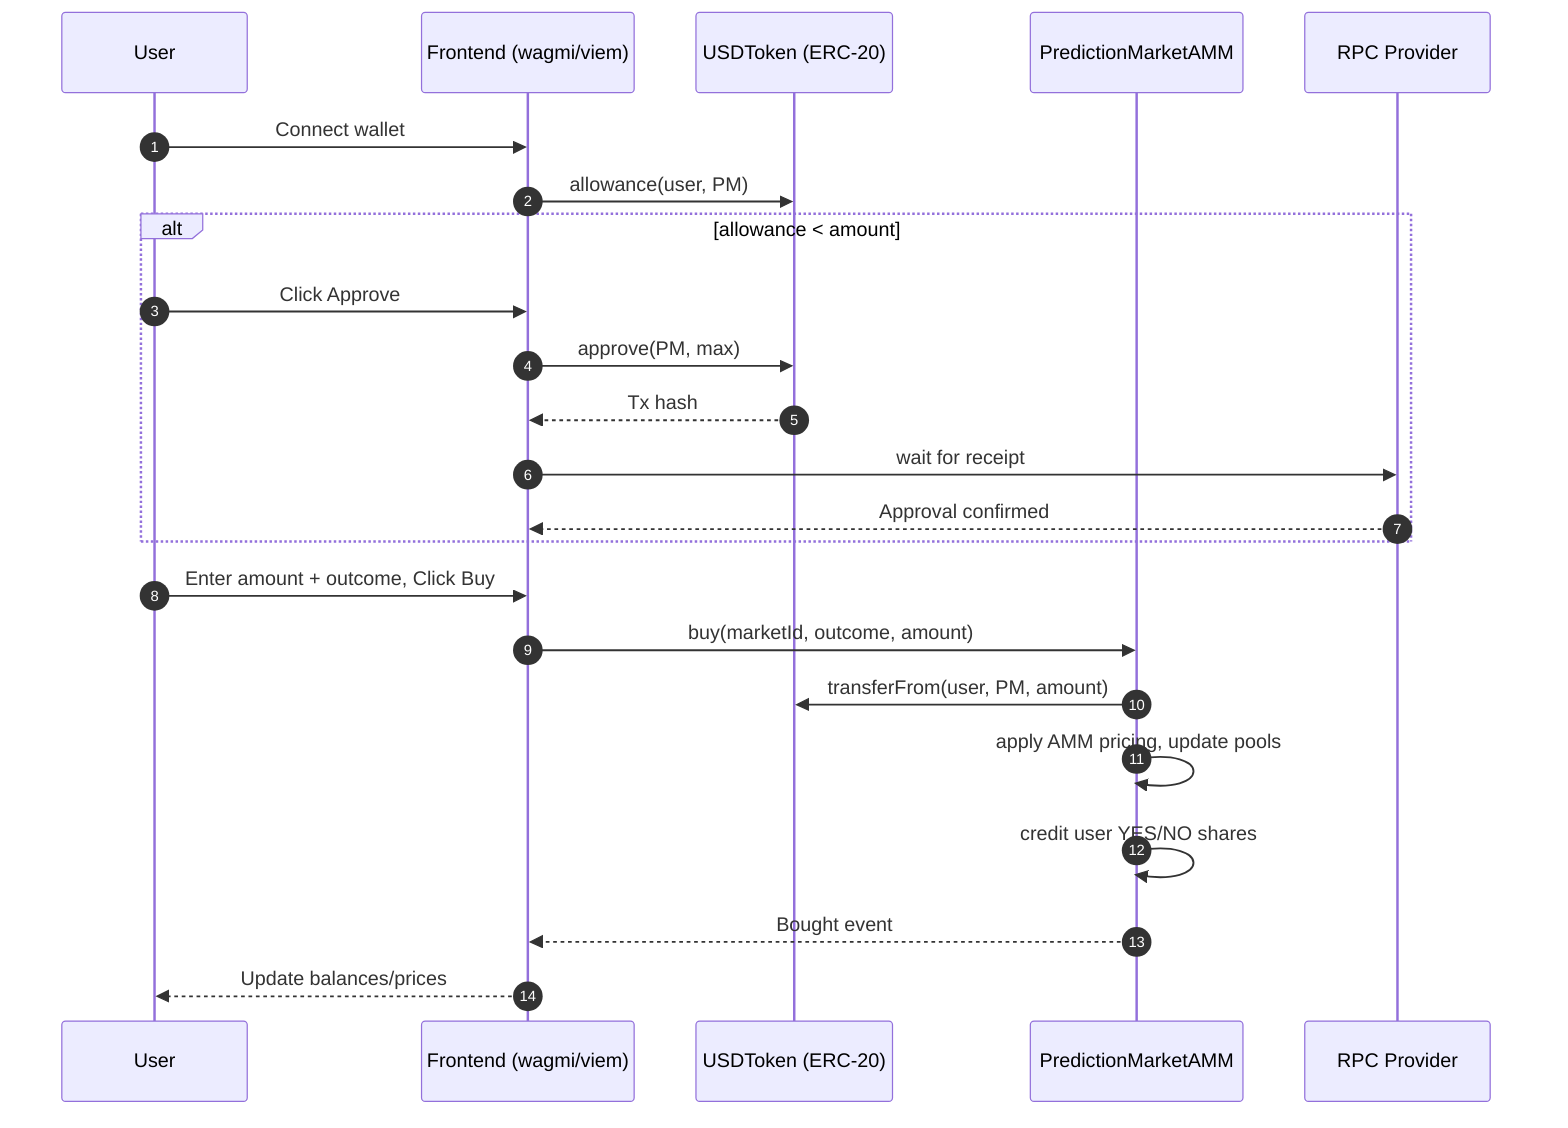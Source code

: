 sequenceDiagram
  autonumber
  participant User
  participant Frontend as Frontend (wagmi/viem)
  participant USD as USDToken (ERC-20)
  participant PM as PredictionMarketAMM
  participant RPC as RPC Provider

  User->>Frontend: Connect wallet
  Frontend->>USD: allowance(user, PM)
  alt allowance < amount
    User->>Frontend: Click Approve
    Frontend->>USD: approve(PM, max)
    USD-->>Frontend: Tx hash
    Frontend->>RPC: wait for receipt
    RPC-->>Frontend: Approval confirmed
  end
  User->>Frontend: Enter amount + outcome, Click Buy
  Frontend->>PM: buy(marketId, outcome, amount)
  PM->>USD: transferFrom(user, PM, amount)
  PM->>PM: apply AMM pricing, update pools
  PM->>PM: credit user YES/NO shares
  PM-->>Frontend: Bought event
  Frontend-->>User: Update balances/prices